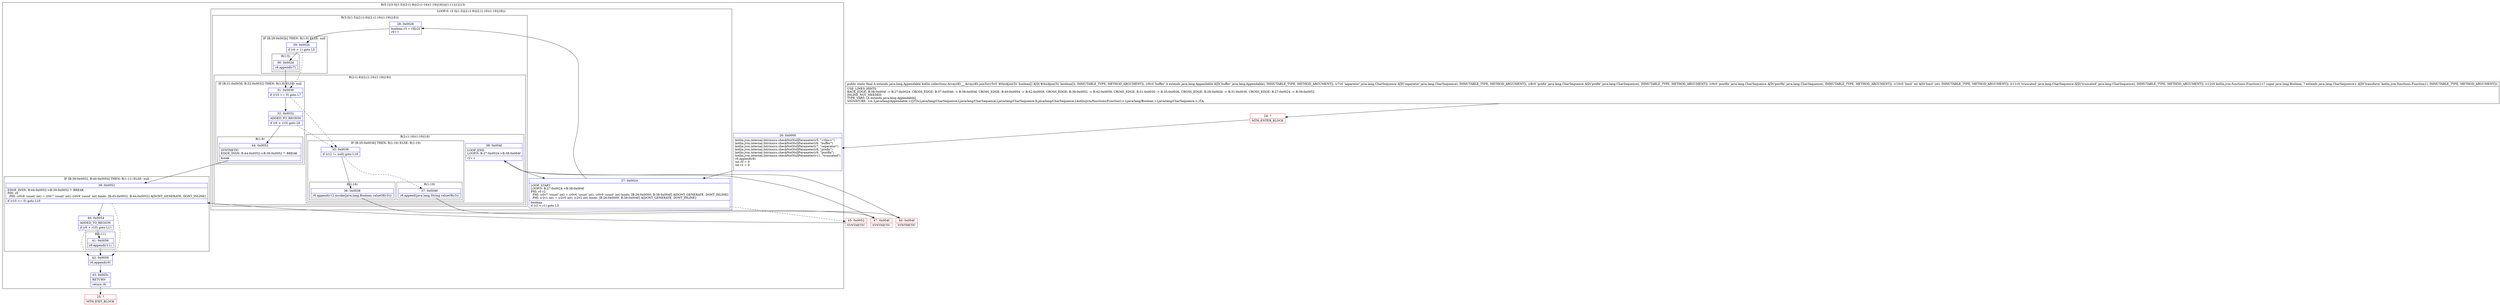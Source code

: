 digraph "CFG forkotlin.collections.ArraysKt___ArraysKt.joinTo([ZLjava\/lang\/Appendable;Ljava\/lang\/CharSequence;Ljava\/lang\/CharSequence;Ljava\/lang\/CharSequence;ILjava\/lang\/CharSequence;Lkotlin\/jvm\/functions\/Function1;)Ljava\/lang\/Appendable;" {
subgraph cluster_Region_924997295 {
label = "R(5:1|(3:3|(1:5)|(2:(1:8)|(2:(1:16)(1:19)|18)))|(1:11)|12|13)";
node [shape=record,color=blue];
Node_26 [shape=record,label="{26\:\ 0x0000|kotlin.jvm.internal.Intrinsics.checkNotNullParameter(r5, \"\<this\>\")\lkotlin.jvm.internal.Intrinsics.checkNotNullParameter(r6, \"buffer\")\lkotlin.jvm.internal.Intrinsics.checkNotNullParameter(r7, \"separator\")\lkotlin.jvm.internal.Intrinsics.checkNotNullParameter(r8, \"prefix\")\lkotlin.jvm.internal.Intrinsics.checkNotNullParameter(r9, \"postfix\")\lkotlin.jvm.internal.Intrinsics.checkNotNullParameter(r11, \"truncated\")\lr6.append(r8)\lint r0 = 0\lint r2 = 0\l\l}"];
subgraph cluster_LoopRegion_1947130077 {
label = "LOOP:0: (3:3|(1:5)|(2:(1:8)|(2:(1:16)(1:19)|18)))";
node [shape=record,color=blue];
Node_27 [shape=record,label="{27\:\ 0x0024|LOOP_START\lLOOP:0: B:27:0x0024\-\>B:38:0x004f\lPHI: r0 r2 \l  PHI: (r0v7 'count' int) = (r0v6 'count' int), (r0v9 'count' int) binds: [B:26:0x0000, B:38:0x004f] A[DONT_GENERATE, DONT_INLINE]\l  PHI: (r2v1 int) = (r2v0 int), (r2v2 int) binds: [B:26:0x0000, B:38:0x004f] A[DONT_GENERATE, DONT_INLINE]\l|boolean \lif (r2 \< r1) goto L3\l}"];
subgraph cluster_Region_277288698 {
label = "R(3:3|(1:5)|(2:(1:8)|(2:(1:16)(1:19)|18)))";
node [shape=record,color=blue];
Node_28 [shape=record,label="{28\:\ 0x0026|boolean r3 = r5[r2]\lr0++\l}"];
subgraph cluster_IfRegion_947030475 {
label = "IF [B:29:0x002b] THEN: R(1:5) ELSE: null";
node [shape=record,color=blue];
Node_29 [shape=record,label="{29\:\ 0x002b|if (r0 \> 1) goto L5\l}"];
subgraph cluster_Region_1877319343 {
label = "R(1:5)";
node [shape=record,color=blue];
Node_30 [shape=record,label="{30\:\ 0x002d|r6.append(r7)\l}"];
}
}
subgraph cluster_Region_61337690 {
label = "R(2:(1:8)|(2:(1:16)(1:19)|18))";
node [shape=record,color=blue];
subgraph cluster_IfRegion_490743620 {
label = "IF [B:31:0x0030, B:32:0x0032] THEN: R(1:8) ELSE: null";
node [shape=record,color=blue];
Node_31 [shape=record,label="{31\:\ 0x0030|if (r10 \>= 0) goto L7\l}"];
Node_32 [shape=record,label="{32\:\ 0x0032|ADDED_TO_REGION\l|if (r0 \> r10) goto L8\l}"];
subgraph cluster_Region_1503738912 {
label = "R(1:8)";
node [shape=record,color=blue];
Node_44 [shape=record,label="{44\:\ 0x0052|SYNTHETIC\lEDGE_INSN: B:44:0x0052\-\>B:39:0x0052 ?: BREAK  \l|break\l}"];
}
}
subgraph cluster_Region_895013584 {
label = "R(2:(1:16)(1:19)|18)";
node [shape=record,color=blue];
subgraph cluster_IfRegion_1542184953 {
label = "IF [B:35:0x0036] THEN: R(1:16) ELSE: R(1:19)";
node [shape=record,color=blue];
Node_35 [shape=record,label="{35\:\ 0x0036|if (r12 != null) goto L16\l}"];
subgraph cluster_Region_414720717 {
label = "R(1:16)";
node [shape=record,color=blue];
Node_36 [shape=record,label="{36\:\ 0x0038|r6.append(r12.invoke(java.lang.Boolean.valueOf(r3)))\l}"];
}
subgraph cluster_Region_614540448 {
label = "R(1:19)";
node [shape=record,color=blue];
Node_37 [shape=record,label="{37\:\ 0x0046|r6.append(java.lang.String.valueOf(r3))\l}"];
}
}
Node_38 [shape=record,label="{38\:\ 0x004f|LOOP_END\lLOOP:0: B:27:0x0024\-\>B:38:0x004f\l|r2++\l}"];
}
}
}
}
subgraph cluster_IfRegion_1698299332 {
label = "IF [B:39:0x0052, B:40:0x0054] THEN: R(1:11) ELSE: null";
node [shape=record,color=blue];
Node_39 [shape=record,label="{39\:\ 0x0052|EDGE_INSN: B:44:0x0052\-\>B:39:0x0052 ?: BREAK  \lPHI: r0 \l  PHI: (r0v8 'count' int) = (r0v7 'count' int), (r0v9 'count' int) binds: [B:45:0x0052, B:44:0x0052] A[DONT_GENERATE, DONT_INLINE]\l|if (r10 \>= 0) goto L10\l}"];
Node_40 [shape=record,label="{40\:\ 0x0054|ADDED_TO_REGION\l|if (r0 \> r10) goto L11\l}"];
subgraph cluster_Region_1949391912 {
label = "R(1:11)";
node [shape=record,color=blue];
Node_41 [shape=record,label="{41\:\ 0x0056|r6.append(r11)\l}"];
}
}
Node_42 [shape=record,label="{42\:\ 0x0059|r6.append(r9)\l}"];
Node_43 [shape=record,label="{43\:\ 0x005c|RETURN\l|return r6\l}"];
}
Node_24 [shape=record,color=red,label="{24\:\ ?|MTH_ENTER_BLOCK\l}"];
Node_25 [shape=record,color=red,label="{25\:\ ?|MTH_EXIT_BLOCK\l}"];
Node_47 [shape=record,color=red,label="{47\:\ 0x004f|SYNTHETIC\l}"];
Node_46 [shape=record,color=red,label="{46\:\ 0x004f|SYNTHETIC\l}"];
Node_45 [shape=record,color=red,label="{45\:\ 0x0052|SYNTHETIC\l}"];
MethodNode[shape=record,label="{public static final A extends java.lang.Appendable kotlin.collections.ArraysKt___ArraysKt.joinTo((r5v0 '$this$joinTo' boolean[] A[D('$this$joinTo' boolean[]), IMMUTABLE_TYPE, METHOD_ARGUMENT]), (r6v0 'buffer' A extends java.lang.Appendable A[D('buffer' java.lang.Appendable), IMMUTABLE_TYPE, METHOD_ARGUMENT]), (r7v0 'separator' java.lang.CharSequence A[D('separator' java.lang.CharSequence), IMMUTABLE_TYPE, METHOD_ARGUMENT]), (r8v0 'prefix' java.lang.CharSequence A[D('prefix' java.lang.CharSequence), IMMUTABLE_TYPE, METHOD_ARGUMENT]), (r9v0 'postfix' java.lang.CharSequence A[D('postfix' java.lang.CharSequence), IMMUTABLE_TYPE, METHOD_ARGUMENT]), (r10v0 'limit' int A[D('limit' int), IMMUTABLE_TYPE, METHOD_ARGUMENT]), (r11v0 'truncated' java.lang.CharSequence A[D('truncated' java.lang.CharSequence), IMMUTABLE_TYPE, METHOD_ARGUMENT]), (r12v0 kotlin.jvm.functions.Function1\<? super java.lang.Boolean, ? extends java.lang.CharSequence\> A[D('transform' kotlin.jvm.functions.Function1), IMMUTABLE_TYPE, METHOD_ARGUMENT]))  | USE_LINES_HINTS\lBACK_EDGE: B:38:0x004f \-\> B:27:0x0024, CROSS_EDGE: B:37:0x0046 \-\> B:38:0x004f, CROSS_EDGE: B:40:0x0054 \-\> B:42:0x0059, CROSS_EDGE: B:39:0x0052 \-\> B:42:0x0059, CROSS_EDGE: B:31:0x0030 \-\> B:35:0x0036, CROSS_EDGE: B:29:0x002b \-\> B:31:0x0030, CROSS_EDGE: B:27:0x0024 \-\> B:39:0x0052\lINLINE_NOT_NEEDED\lTYPE_VARS: [A extends java.lang.Appendable]\lSIGNATURE: \<A::Ljava\/lang\/Appendable;\>([ZTA;Ljava\/lang\/CharSequence;Ljava\/lang\/CharSequence;Ljava\/lang\/CharSequence;ILjava\/lang\/CharSequence;Lkotlin\/jvm\/functions\/Function1\<\-Ljava\/lang\/Boolean;+Ljava\/lang\/CharSequence;\>;)TA;\l}"];
MethodNode -> Node_24;Node_26 -> Node_27;
Node_27 -> Node_28;
Node_27 -> Node_45[style=dashed];
Node_28 -> Node_29;
Node_29 -> Node_30;
Node_29 -> Node_31[style=dashed];
Node_30 -> Node_31;
Node_31 -> Node_32;
Node_31 -> Node_35[style=dashed];
Node_32 -> Node_35[style=dashed];
Node_32 -> Node_44;
Node_44 -> Node_39;
Node_35 -> Node_36;
Node_35 -> Node_37[style=dashed];
Node_36 -> Node_47;
Node_37 -> Node_46;
Node_38 -> Node_27;
Node_39 -> Node_40;
Node_39 -> Node_42[style=dashed];
Node_40 -> Node_41;
Node_40 -> Node_42[style=dashed];
Node_41 -> Node_42;
Node_42 -> Node_43;
Node_43 -> Node_25;
Node_24 -> Node_26;
Node_47 -> Node_38;
Node_46 -> Node_38;
Node_45 -> Node_39;
}

